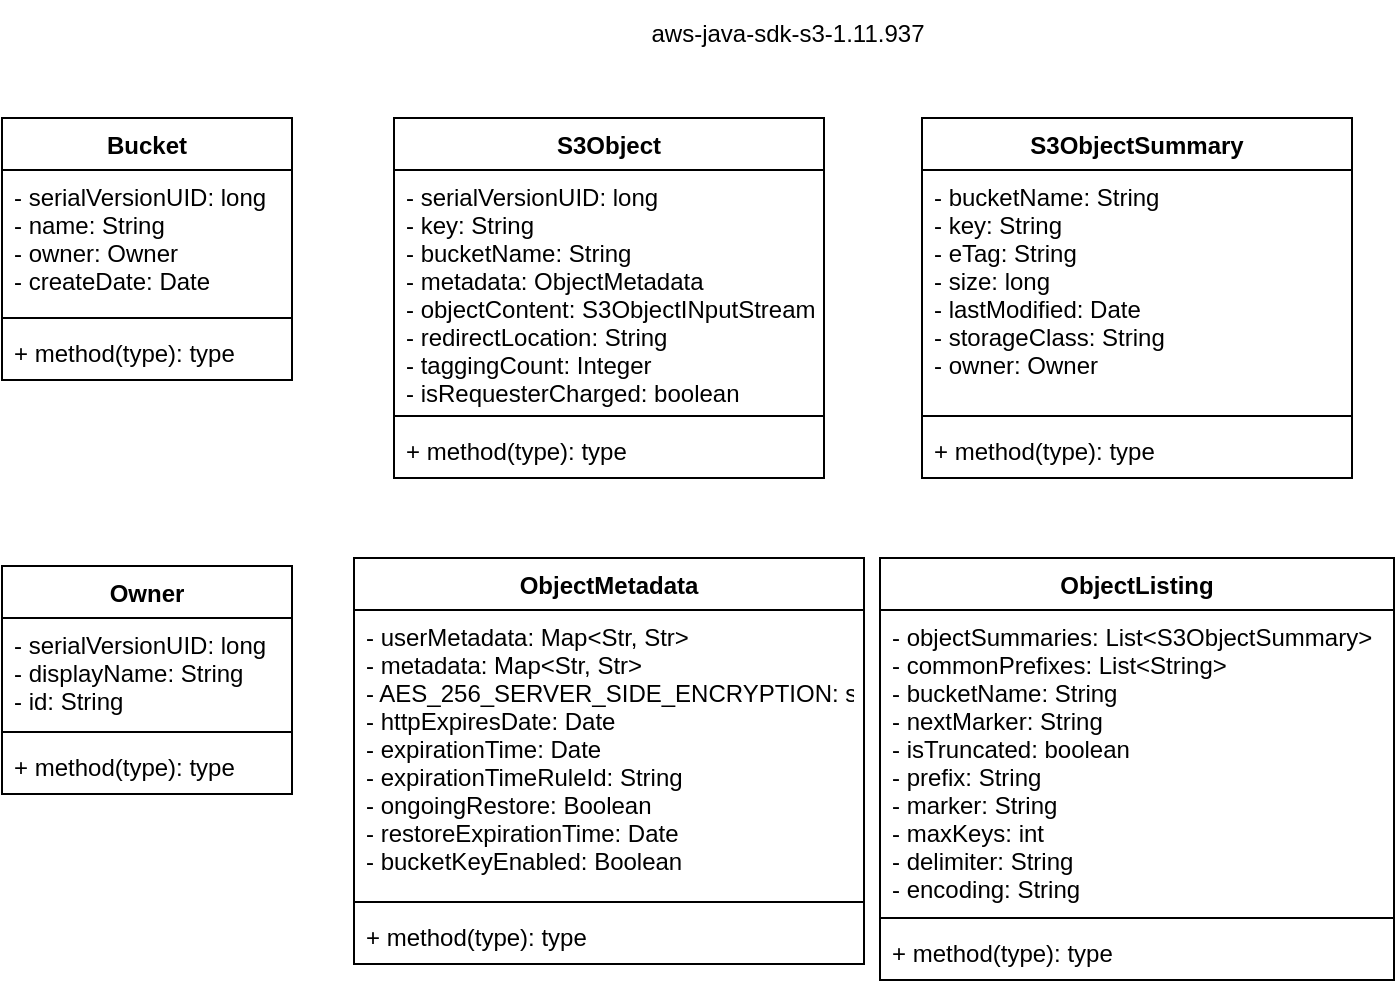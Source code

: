 <mxfile version="14.3.0" type="github">
  <diagram id="Mv6kmJkb6wF9CQ0TLChR" name="Page-1">
    <mxGraphModel dx="1452" dy="507" grid="0" gridSize="10" guides="1" tooltips="1" connect="1" arrows="1" fold="1" page="0" pageScale="1" pageWidth="827" pageHeight="1169" math="0" shadow="0">
      <root>
        <mxCell id="0" />
        <mxCell id="1" parent="0" />
        <mxCell id="nP_UXycicT72o9blLBmM-8" value="Bucket" style="swimlane;fontStyle=1;align=center;verticalAlign=top;childLayout=stackLayout;horizontal=1;startSize=26;horizontalStack=0;resizeParent=1;resizeParentMax=0;resizeLast=0;collapsible=1;marginBottom=0;" vertex="1" parent="1">
          <mxGeometry x="-31" y="129" width="145" height="131" as="geometry" />
        </mxCell>
        <mxCell id="nP_UXycicT72o9blLBmM-9" value="- serialVersionUID: long&#xa;- name: String&#xa;- owner: Owner&#xa;- createDate: Date" style="text;strokeColor=none;fillColor=none;align=left;verticalAlign=top;spacingLeft=4;spacingRight=4;overflow=hidden;rotatable=0;points=[[0,0.5],[1,0.5]];portConstraint=eastwest;" vertex="1" parent="nP_UXycicT72o9blLBmM-8">
          <mxGeometry y="26" width="145" height="70" as="geometry" />
        </mxCell>
        <mxCell id="nP_UXycicT72o9blLBmM-10" value="" style="line;strokeWidth=1;fillColor=none;align=left;verticalAlign=middle;spacingTop=-1;spacingLeft=3;spacingRight=3;rotatable=0;labelPosition=right;points=[];portConstraint=eastwest;" vertex="1" parent="nP_UXycicT72o9blLBmM-8">
          <mxGeometry y="96" width="145" height="8" as="geometry" />
        </mxCell>
        <mxCell id="nP_UXycicT72o9blLBmM-11" value="+ method(type): type" style="text;strokeColor=none;fillColor=none;align=left;verticalAlign=top;spacingLeft=4;spacingRight=4;overflow=hidden;rotatable=0;points=[[0,0.5],[1,0.5]];portConstraint=eastwest;" vertex="1" parent="nP_UXycicT72o9blLBmM-8">
          <mxGeometry y="104" width="145" height="27" as="geometry" />
        </mxCell>
        <mxCell id="nP_UXycicT72o9blLBmM-12" value="S3Object" style="swimlane;fontStyle=1;align=center;verticalAlign=top;childLayout=stackLayout;horizontal=1;startSize=26;horizontalStack=0;resizeParent=1;resizeParentMax=0;resizeLast=0;collapsible=1;marginBottom=0;" vertex="1" parent="1">
          <mxGeometry x="165" y="129" width="215" height="180" as="geometry" />
        </mxCell>
        <mxCell id="nP_UXycicT72o9blLBmM-13" value="- serialVersionUID: long&#xa;- key: String&#xa;- bucketName: String&#xa;- metadata: ObjectMetadata&#xa;- objectContent: S3ObjectINputStream&#xa;- redirectLocation: String&#xa;- taggingCount: Integer&#xa;- isRequesterCharged: boolean&#xa;" style="text;strokeColor=none;fillColor=none;align=left;verticalAlign=top;spacingLeft=4;spacingRight=4;overflow=hidden;rotatable=0;points=[[0,0.5],[1,0.5]];portConstraint=eastwest;" vertex="1" parent="nP_UXycicT72o9blLBmM-12">
          <mxGeometry y="26" width="215" height="119" as="geometry" />
        </mxCell>
        <mxCell id="nP_UXycicT72o9blLBmM-14" value="" style="line;strokeWidth=1;fillColor=none;align=left;verticalAlign=middle;spacingTop=-1;spacingLeft=3;spacingRight=3;rotatable=0;labelPosition=right;points=[];portConstraint=eastwest;" vertex="1" parent="nP_UXycicT72o9blLBmM-12">
          <mxGeometry y="145" width="215" height="8" as="geometry" />
        </mxCell>
        <mxCell id="nP_UXycicT72o9blLBmM-15" value="+ method(type): type" style="text;strokeColor=none;fillColor=none;align=left;verticalAlign=top;spacingLeft=4;spacingRight=4;overflow=hidden;rotatable=0;points=[[0,0.5],[1,0.5]];portConstraint=eastwest;" vertex="1" parent="nP_UXycicT72o9blLBmM-12">
          <mxGeometry y="153" width="215" height="27" as="geometry" />
        </mxCell>
        <mxCell id="nP_UXycicT72o9blLBmM-16" value="S3ObjectSummary" style="swimlane;fontStyle=1;align=center;verticalAlign=top;childLayout=stackLayout;horizontal=1;startSize=26;horizontalStack=0;resizeParent=1;resizeParentMax=0;resizeLast=0;collapsible=1;marginBottom=0;" vertex="1" parent="1">
          <mxGeometry x="429" y="129" width="215" height="180" as="geometry" />
        </mxCell>
        <mxCell id="nP_UXycicT72o9blLBmM-17" value="- bucketName: String&#xa;- key: String&#xa;- eTag: String&#xa;- size: long&#xa;- lastModified: Date&#xa;- storageClass: String&#xa;- owner: Owner&#xa;" style="text;strokeColor=none;fillColor=none;align=left;verticalAlign=top;spacingLeft=4;spacingRight=4;overflow=hidden;rotatable=0;points=[[0,0.5],[1,0.5]];portConstraint=eastwest;" vertex="1" parent="nP_UXycicT72o9blLBmM-16">
          <mxGeometry y="26" width="215" height="119" as="geometry" />
        </mxCell>
        <mxCell id="nP_UXycicT72o9blLBmM-18" value="" style="line;strokeWidth=1;fillColor=none;align=left;verticalAlign=middle;spacingTop=-1;spacingLeft=3;spacingRight=3;rotatable=0;labelPosition=right;points=[];portConstraint=eastwest;" vertex="1" parent="nP_UXycicT72o9blLBmM-16">
          <mxGeometry y="145" width="215" height="8" as="geometry" />
        </mxCell>
        <mxCell id="nP_UXycicT72o9blLBmM-19" value="+ method(type): type" style="text;strokeColor=none;fillColor=none;align=left;verticalAlign=top;spacingLeft=4;spacingRight=4;overflow=hidden;rotatable=0;points=[[0,0.5],[1,0.5]];portConstraint=eastwest;" vertex="1" parent="nP_UXycicT72o9blLBmM-16">
          <mxGeometry y="153" width="215" height="27" as="geometry" />
        </mxCell>
        <mxCell id="nP_UXycicT72o9blLBmM-20" value="Owner" style="swimlane;fontStyle=1;align=center;verticalAlign=top;childLayout=stackLayout;horizontal=1;startSize=26;horizontalStack=0;resizeParent=1;resizeParentMax=0;resizeLast=0;collapsible=1;marginBottom=0;" vertex="1" parent="1">
          <mxGeometry x="-31" y="353" width="145" height="114" as="geometry" />
        </mxCell>
        <mxCell id="nP_UXycicT72o9blLBmM-21" value="- serialVersionUID: long&#xa;- displayName: String&#xa;- id: String" style="text;strokeColor=none;fillColor=none;align=left;verticalAlign=top;spacingLeft=4;spacingRight=4;overflow=hidden;rotatable=0;points=[[0,0.5],[1,0.5]];portConstraint=eastwest;" vertex="1" parent="nP_UXycicT72o9blLBmM-20">
          <mxGeometry y="26" width="145" height="53" as="geometry" />
        </mxCell>
        <mxCell id="nP_UXycicT72o9blLBmM-22" value="" style="line;strokeWidth=1;fillColor=none;align=left;verticalAlign=middle;spacingTop=-1;spacingLeft=3;spacingRight=3;rotatable=0;labelPosition=right;points=[];portConstraint=eastwest;" vertex="1" parent="nP_UXycicT72o9blLBmM-20">
          <mxGeometry y="79" width="145" height="8" as="geometry" />
        </mxCell>
        <mxCell id="nP_UXycicT72o9blLBmM-23" value="+ method(type): type" style="text;strokeColor=none;fillColor=none;align=left;verticalAlign=top;spacingLeft=4;spacingRight=4;overflow=hidden;rotatable=0;points=[[0,0.5],[1,0.5]];portConstraint=eastwest;" vertex="1" parent="nP_UXycicT72o9blLBmM-20">
          <mxGeometry y="87" width="145" height="27" as="geometry" />
        </mxCell>
        <mxCell id="nP_UXycicT72o9blLBmM-24" value="ObjectMetadata" style="swimlane;fontStyle=1;align=center;verticalAlign=top;childLayout=stackLayout;horizontal=1;startSize=26;horizontalStack=0;resizeParent=1;resizeParentMax=0;resizeLast=0;collapsible=1;marginBottom=0;" vertex="1" parent="1">
          <mxGeometry x="145" y="349" width="255" height="203" as="geometry" />
        </mxCell>
        <mxCell id="nP_UXycicT72o9blLBmM-25" value="- userMetadata: Map&lt;Str, Str&gt;&#xa;- metadata: Map&lt;Str, Str&gt;&#xa;- AES_256_SERVER_SIDE_ENCRYPTION: static final String&#xa;- httpExpiresDate: Date&#xa;- expirationTime: Date&#xa;- expirationTimeRuleId: String&#xa;- ongoingRestore: Boolean&#xa;- restoreExpirationTime: Date&#xa;- bucketKeyEnabled: Boolean&#xa;" style="text;strokeColor=none;fillColor=none;align=left;verticalAlign=top;spacingLeft=4;spacingRight=4;overflow=hidden;rotatable=0;points=[[0,0.5],[1,0.5]];portConstraint=eastwest;" vertex="1" parent="nP_UXycicT72o9blLBmM-24">
          <mxGeometry y="26" width="255" height="142" as="geometry" />
        </mxCell>
        <mxCell id="nP_UXycicT72o9blLBmM-26" value="" style="line;strokeWidth=1;fillColor=none;align=left;verticalAlign=middle;spacingTop=-1;spacingLeft=3;spacingRight=3;rotatable=0;labelPosition=right;points=[];portConstraint=eastwest;" vertex="1" parent="nP_UXycicT72o9blLBmM-24">
          <mxGeometry y="168" width="255" height="8" as="geometry" />
        </mxCell>
        <mxCell id="nP_UXycicT72o9blLBmM-27" value="+ method(type): type" style="text;strokeColor=none;fillColor=none;align=left;verticalAlign=top;spacingLeft=4;spacingRight=4;overflow=hidden;rotatable=0;points=[[0,0.5],[1,0.5]];portConstraint=eastwest;" vertex="1" parent="nP_UXycicT72o9blLBmM-24">
          <mxGeometry y="176" width="255" height="27" as="geometry" />
        </mxCell>
        <mxCell id="nP_UXycicT72o9blLBmM-28" value="ObjectListing" style="swimlane;fontStyle=1;align=center;verticalAlign=top;childLayout=stackLayout;horizontal=1;startSize=26;horizontalStack=0;resizeParent=1;resizeParentMax=0;resizeLast=0;collapsible=1;marginBottom=0;" vertex="1" parent="1">
          <mxGeometry x="408" y="349" width="257" height="211" as="geometry" />
        </mxCell>
        <mxCell id="nP_UXycicT72o9blLBmM-29" value="- objectSummaries: List&lt;S3ObjectSummary&gt;&#xa;- commonPrefixes: List&lt;String&gt;&#xa;- bucketName: String&#xa;- nextMarker: String&#xa;- isTruncated: boolean&#xa;- prefix: String&#xa;- marker: String&#xa;- maxKeys: int&#xa;- delimiter: String&#xa;- encoding: String&#xa;" style="text;strokeColor=none;fillColor=none;align=left;verticalAlign=top;spacingLeft=4;spacingRight=4;overflow=hidden;rotatable=0;points=[[0,0.5],[1,0.5]];portConstraint=eastwest;" vertex="1" parent="nP_UXycicT72o9blLBmM-28">
          <mxGeometry y="26" width="257" height="150" as="geometry" />
        </mxCell>
        <mxCell id="nP_UXycicT72o9blLBmM-30" value="" style="line;strokeWidth=1;fillColor=none;align=left;verticalAlign=middle;spacingTop=-1;spacingLeft=3;spacingRight=3;rotatable=0;labelPosition=right;points=[];portConstraint=eastwest;" vertex="1" parent="nP_UXycicT72o9blLBmM-28">
          <mxGeometry y="176" width="257" height="8" as="geometry" />
        </mxCell>
        <mxCell id="nP_UXycicT72o9blLBmM-31" value="+ method(type): type" style="text;strokeColor=none;fillColor=none;align=left;verticalAlign=top;spacingLeft=4;spacingRight=4;overflow=hidden;rotatable=0;points=[[0,0.5],[1,0.5]];portConstraint=eastwest;" vertex="1" parent="nP_UXycicT72o9blLBmM-28">
          <mxGeometry y="184" width="257" height="27" as="geometry" />
        </mxCell>
        <mxCell id="nP_UXycicT72o9blLBmM-32" value="aws-java-sdk-s3-1.11.937" style="text;html=1;strokeColor=none;fillColor=none;align=center;verticalAlign=middle;whiteSpace=wrap;rounded=0;" vertex="1" parent="1">
          <mxGeometry x="214" y="70" width="296" height="34" as="geometry" />
        </mxCell>
      </root>
    </mxGraphModel>
  </diagram>
</mxfile>
